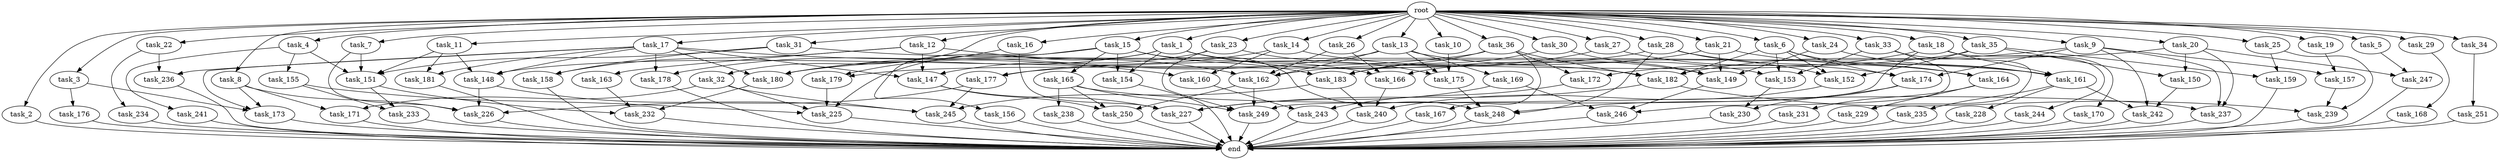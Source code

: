 digraph G {
  root [size="0.000000"];
  task_1 [size="1.024000"];
  task_2 [size="1.024000"];
  task_3 [size="1.024000"];
  task_4 [size="1.024000"];
  task_5 [size="1.024000"];
  task_6 [size="1.024000"];
  task_7 [size="1.024000"];
  task_8 [size="1.024000"];
  task_9 [size="1.024000"];
  task_10 [size="1.024000"];
  task_11 [size="1.024000"];
  task_12 [size="1.024000"];
  task_13 [size="1.024000"];
  task_14 [size="1.024000"];
  task_15 [size="1.024000"];
  task_16 [size="1.024000"];
  task_17 [size="1.024000"];
  task_18 [size="1.024000"];
  task_19 [size="1.024000"];
  task_20 [size="1.024000"];
  task_21 [size="1.024000"];
  task_22 [size="1.024000"];
  task_23 [size="1.024000"];
  task_24 [size="1.024000"];
  task_25 [size="1.024000"];
  task_26 [size="1.024000"];
  task_27 [size="1.024000"];
  task_28 [size="1.024000"];
  task_29 [size="1.024000"];
  task_30 [size="1.024000"];
  task_31 [size="1.024000"];
  task_32 [size="1.024000"];
  task_33 [size="1.024000"];
  task_34 [size="1.024000"];
  task_35 [size="1.024000"];
  task_36 [size="1.024000"];
  task_147 [size="1047972020.224000"];
  task_148 [size="1236950581.248000"];
  task_149 [size="1692217114.624000"];
  task_150 [size="249108103.168000"];
  task_151 [size="2963527434.240000"];
  task_152 [size="1279900254.208000"];
  task_153 [size="970662608.896000"];
  task_154 [size="936302870.528000"];
  task_155 [size="858993459.200000"];
  task_156 [size="858993459.200000"];
  task_157 [size="111669149.696000"];
  task_158 [size="1279900254.208000"];
  task_159 [size="171798691.840000"];
  task_160 [size="1245540515.840000"];
  task_161 [size="1520418422.784000"];
  task_162 [size="1451698946.048000"];
  task_163 [size="420906795.008000"];
  task_164 [size="1245540515.840000"];
  task_165 [size="858993459.200000"];
  task_166 [size="249108103.168000"];
  task_167 [size="137438953.472000"];
  task_168 [size="549755813.888000"];
  task_169 [size="137438953.472000"];
  task_170 [size="214748364.800000"];
  task_171 [size="1279900254.208000"];
  task_172 [size="352187318.272000"];
  task_173 [size="1520418422.784000"];
  task_174 [size="1589137899.520000"];
  task_175 [size="292057776.128000"];
  task_176 [size="549755813.888000"];
  task_177 [size="910533066.752000"];
  task_178 [size="1408749273.088000"];
  task_179 [size="584115552.256000"];
  task_180 [size="798863917.056000"];
  task_181 [size="1099511627.776000"];
  task_182 [size="944892805.120000"];
  task_183 [size="1546188226.560000"];
  task_225 [size="1906965479.424000"];
  task_226 [size="2362232012.800000"];
  task_227 [size="1460288880.640000"];
  task_228 [size="549755813.888000"];
  task_229 [size="352187318.272000"];
  task_230 [size="68719476.736000"];
  task_231 [size="214748364.800000"];
  task_232 [size="1554778161.152000"];
  task_233 [size="1099511627.776000"];
  task_234 [size="309237645.312000"];
  task_235 [size="549755813.888000"];
  task_236 [size="858993459.200000"];
  task_237 [size="798863917.056000"];
  task_238 [size="549755813.888000"];
  task_239 [size="635655159.808000"];
  task_240 [size="386547056.640000"];
  task_241 [size="858993459.200000"];
  task_242 [size="618475290.624000"];
  task_243 [size="730144440.320000"];
  task_244 [size="214748364.800000"];
  task_245 [size="2138893713.408000"];
  task_246 [size="867583393.792000"];
  task_247 [size="292057776.128000"];
  task_248 [size="1992864825.344000"];
  task_249 [size="1391569403.904000"];
  task_250 [size="1795296329.728000"];
  task_251 [size="137438953.472000"];
  end [size="0.000000"];

  root -> task_1 [size="1.000000"];
  root -> task_2 [size="1.000000"];
  root -> task_3 [size="1.000000"];
  root -> task_4 [size="1.000000"];
  root -> task_5 [size="1.000000"];
  root -> task_6 [size="1.000000"];
  root -> task_7 [size="1.000000"];
  root -> task_8 [size="1.000000"];
  root -> task_9 [size="1.000000"];
  root -> task_10 [size="1.000000"];
  root -> task_11 [size="1.000000"];
  root -> task_12 [size="1.000000"];
  root -> task_13 [size="1.000000"];
  root -> task_14 [size="1.000000"];
  root -> task_15 [size="1.000000"];
  root -> task_16 [size="1.000000"];
  root -> task_17 [size="1.000000"];
  root -> task_18 [size="1.000000"];
  root -> task_19 [size="1.000000"];
  root -> task_20 [size="1.000000"];
  root -> task_21 [size="1.000000"];
  root -> task_22 [size="1.000000"];
  root -> task_23 [size="1.000000"];
  root -> task_24 [size="1.000000"];
  root -> task_25 [size="1.000000"];
  root -> task_26 [size="1.000000"];
  root -> task_27 [size="1.000000"];
  root -> task_28 [size="1.000000"];
  root -> task_29 [size="1.000000"];
  root -> task_30 [size="1.000000"];
  root -> task_31 [size="1.000000"];
  root -> task_32 [size="1.000000"];
  root -> task_33 [size="1.000000"];
  root -> task_34 [size="1.000000"];
  root -> task_35 [size="1.000000"];
  root -> task_36 [size="1.000000"];
  task_1 -> task_154 [size="75497472.000000"];
  task_1 -> task_166 [size="75497472.000000"];
  task_1 -> task_180 [size="75497472.000000"];
  task_1 -> task_182 [size="75497472.000000"];
  task_1 -> task_225 [size="75497472.000000"];
  task_2 -> end [size="1.000000"];
  task_3 -> task_173 [size="536870912.000000"];
  task_3 -> task_176 [size="536870912.000000"];
  task_4 -> task_151 [size="838860800.000000"];
  task_4 -> task_155 [size="838860800.000000"];
  task_4 -> task_241 [size="838860800.000000"];
  task_5 -> task_247 [size="75497472.000000"];
  task_6 -> task_152 [size="679477248.000000"];
  task_6 -> task_153 [size="679477248.000000"];
  task_6 -> task_164 [size="679477248.000000"];
  task_6 -> task_174 [size="679477248.000000"];
  task_6 -> task_182 [size="679477248.000000"];
  task_7 -> task_151 [size="679477248.000000"];
  task_7 -> task_226 [size="679477248.000000"];
  task_8 -> task_171 [size="411041792.000000"];
  task_8 -> task_173 [size="411041792.000000"];
  task_8 -> task_226 [size="411041792.000000"];
  task_9 -> task_157 [size="33554432.000000"];
  task_9 -> task_174 [size="33554432.000000"];
  task_9 -> task_182 [size="33554432.000000"];
  task_9 -> task_237 [size="33554432.000000"];
  task_9 -> task_242 [size="33554432.000000"];
  task_10 -> task_175 [size="75497472.000000"];
  task_11 -> task_148 [size="536870912.000000"];
  task_11 -> task_151 [size="536870912.000000"];
  task_11 -> task_181 [size="536870912.000000"];
  task_12 -> task_147 [size="411041792.000000"];
  task_12 -> task_158 [size="411041792.000000"];
  task_12 -> task_162 [size="411041792.000000"];
  task_12 -> task_163 [size="411041792.000000"];
  task_13 -> task_153 [size="134217728.000000"];
  task_13 -> task_162 [size="134217728.000000"];
  task_13 -> task_169 [size="134217728.000000"];
  task_13 -> task_175 [size="134217728.000000"];
  task_13 -> task_180 [size="134217728.000000"];
  task_14 -> task_149 [size="679477248.000000"];
  task_14 -> task_160 [size="679477248.000000"];
  task_14 -> task_177 [size="679477248.000000"];
  task_15 -> task_154 [size="838860800.000000"];
  task_15 -> task_156 [size="838860800.000000"];
  task_15 -> task_165 [size="838860800.000000"];
  task_15 -> task_178 [size="838860800.000000"];
  task_15 -> task_183 [size="838860800.000000"];
  task_15 -> task_248 [size="838860800.000000"];
  task_16 -> task_179 [size="33554432.000000"];
  task_16 -> task_227 [size="33554432.000000"];
  task_17 -> task_147 [size="536870912.000000"];
  task_17 -> task_148 [size="536870912.000000"];
  task_17 -> task_160 [size="536870912.000000"];
  task_17 -> task_173 [size="536870912.000000"];
  task_17 -> task_178 [size="536870912.000000"];
  task_17 -> task_180 [size="536870912.000000"];
  task_17 -> task_181 [size="536870912.000000"];
  task_17 -> task_236 [size="536870912.000000"];
  task_18 -> task_161 [size="209715200.000000"];
  task_18 -> task_170 [size="209715200.000000"];
  task_18 -> task_172 [size="209715200.000000"];
  task_18 -> task_244 [size="209715200.000000"];
  task_18 -> task_249 [size="209715200.000000"];
  task_19 -> task_157 [size="75497472.000000"];
  task_20 -> task_150 [size="209715200.000000"];
  task_20 -> task_177 [size="209715200.000000"];
  task_20 -> task_237 [size="209715200.000000"];
  task_20 -> task_247 [size="209715200.000000"];
  task_21 -> task_149 [size="134217728.000000"];
  task_21 -> task_161 [size="134217728.000000"];
  task_21 -> task_166 [size="134217728.000000"];
  task_22 -> task_234 [size="301989888.000000"];
  task_22 -> task_236 [size="301989888.000000"];
  task_23 -> task_147 [size="75497472.000000"];
  task_23 -> task_175 [size="75497472.000000"];
  task_23 -> task_249 [size="75497472.000000"];
  task_24 -> task_149 [size="301989888.000000"];
  task_24 -> task_161 [size="301989888.000000"];
  task_25 -> task_159 [size="134217728.000000"];
  task_25 -> task_239 [size="134217728.000000"];
  task_26 -> task_162 [size="33554432.000000"];
  task_26 -> task_166 [size="33554432.000000"];
  task_27 -> task_162 [size="838860800.000000"];
  task_27 -> task_174 [size="838860800.000000"];
  task_28 -> task_152 [size="536870912.000000"];
  task_28 -> task_164 [size="536870912.000000"];
  task_28 -> task_179 [size="536870912.000000"];
  task_28 -> task_248 [size="536870912.000000"];
  task_29 -> task_168 [size="536870912.000000"];
  task_30 -> task_149 [size="536870912.000000"];
  task_30 -> task_183 [size="536870912.000000"];
  task_31 -> task_151 [size="838860800.000000"];
  task_31 -> task_158 [size="838860800.000000"];
  task_31 -> task_161 [size="838860800.000000"];
  task_32 -> task_171 [size="838860800.000000"];
  task_32 -> task_225 [size="838860800.000000"];
  task_32 -> task_245 [size="838860800.000000"];
  task_33 -> task_153 [size="134217728.000000"];
  task_33 -> task_229 [size="134217728.000000"];
  task_33 -> task_246 [size="134217728.000000"];
  task_34 -> task_251 [size="134217728.000000"];
  task_35 -> task_150 [size="33554432.000000"];
  task_35 -> task_152 [size="33554432.000000"];
  task_35 -> task_159 [size="33554432.000000"];
  task_35 -> task_180 [size="33554432.000000"];
  task_36 -> task_148 [size="134217728.000000"];
  task_36 -> task_167 [size="134217728.000000"];
  task_36 -> task_172 [size="134217728.000000"];
  task_36 -> task_182 [size="134217728.000000"];
  task_36 -> task_183 [size="134217728.000000"];
  task_147 -> task_227 [size="679477248.000000"];
  task_147 -> task_250 [size="679477248.000000"];
  task_148 -> task_226 [size="536870912.000000"];
  task_148 -> task_245 [size="536870912.000000"];
  task_149 -> task_246 [size="411041792.000000"];
  task_150 -> task_242 [size="33554432.000000"];
  task_151 -> task_232 [size="536870912.000000"];
  task_151 -> task_233 [size="536870912.000000"];
  task_152 -> task_240 [size="134217728.000000"];
  task_153 -> task_230 [size="33554432.000000"];
  task_154 -> end [size="1.000000"];
  task_155 -> task_225 [size="536870912.000000"];
  task_155 -> task_233 [size="536870912.000000"];
  task_156 -> end [size="1.000000"];
  task_157 -> task_239 [size="75497472.000000"];
  task_158 -> end [size="1.000000"];
  task_159 -> end [size="1.000000"];
  task_160 -> task_243 [size="411041792.000000"];
  task_161 -> task_228 [size="536870912.000000"];
  task_161 -> task_235 [size="536870912.000000"];
  task_161 -> task_242 [size="536870912.000000"];
  task_162 -> task_249 [size="536870912.000000"];
  task_162 -> task_250 [size="536870912.000000"];
  task_163 -> task_232 [size="301989888.000000"];
  task_164 -> task_229 [size="209715200.000000"];
  task_164 -> task_231 [size="209715200.000000"];
  task_165 -> task_237 [size="536870912.000000"];
  task_165 -> task_238 [size="536870912.000000"];
  task_165 -> task_249 [size="536870912.000000"];
  task_165 -> task_250 [size="536870912.000000"];
  task_166 -> task_240 [size="209715200.000000"];
  task_167 -> end [size="1.000000"];
  task_168 -> end [size="1.000000"];
  task_169 -> task_227 [size="301989888.000000"];
  task_169 -> task_246 [size="301989888.000000"];
  task_170 -> end [size="1.000000"];
  task_171 -> end [size="1.000000"];
  task_172 -> task_243 [size="301989888.000000"];
  task_173 -> end [size="1.000000"];
  task_174 -> task_230 [size="33554432.000000"];
  task_174 -> task_248 [size="33554432.000000"];
  task_175 -> task_248 [size="536870912.000000"];
  task_176 -> end [size="1.000000"];
  task_177 -> task_226 [size="679477248.000000"];
  task_177 -> task_245 [size="679477248.000000"];
  task_178 -> end [size="1.000000"];
  task_179 -> task_225 [size="411041792.000000"];
  task_180 -> task_232 [size="679477248.000000"];
  task_181 -> end [size="1.000000"];
  task_182 -> task_227 [size="411041792.000000"];
  task_182 -> task_239 [size="411041792.000000"];
  task_183 -> task_240 [size="33554432.000000"];
  task_183 -> task_245 [size="33554432.000000"];
  task_225 -> end [size="1.000000"];
  task_226 -> end [size="1.000000"];
  task_227 -> end [size="1.000000"];
  task_228 -> end [size="1.000000"];
  task_229 -> end [size="1.000000"];
  task_230 -> end [size="1.000000"];
  task_231 -> end [size="1.000000"];
  task_232 -> end [size="1.000000"];
  task_233 -> end [size="1.000000"];
  task_234 -> end [size="1.000000"];
  task_235 -> end [size="1.000000"];
  task_236 -> end [size="1.000000"];
  task_237 -> end [size="1.000000"];
  task_238 -> end [size="1.000000"];
  task_239 -> end [size="1.000000"];
  task_240 -> end [size="1.000000"];
  task_241 -> end [size="1.000000"];
  task_242 -> end [size="1.000000"];
  task_243 -> end [size="1.000000"];
  task_244 -> end [size="1.000000"];
  task_245 -> end [size="1.000000"];
  task_246 -> end [size="1.000000"];
  task_247 -> end [size="1.000000"];
  task_248 -> end [size="1.000000"];
  task_249 -> end [size="1.000000"];
  task_250 -> end [size="1.000000"];
  task_251 -> end [size="1.000000"];
}
